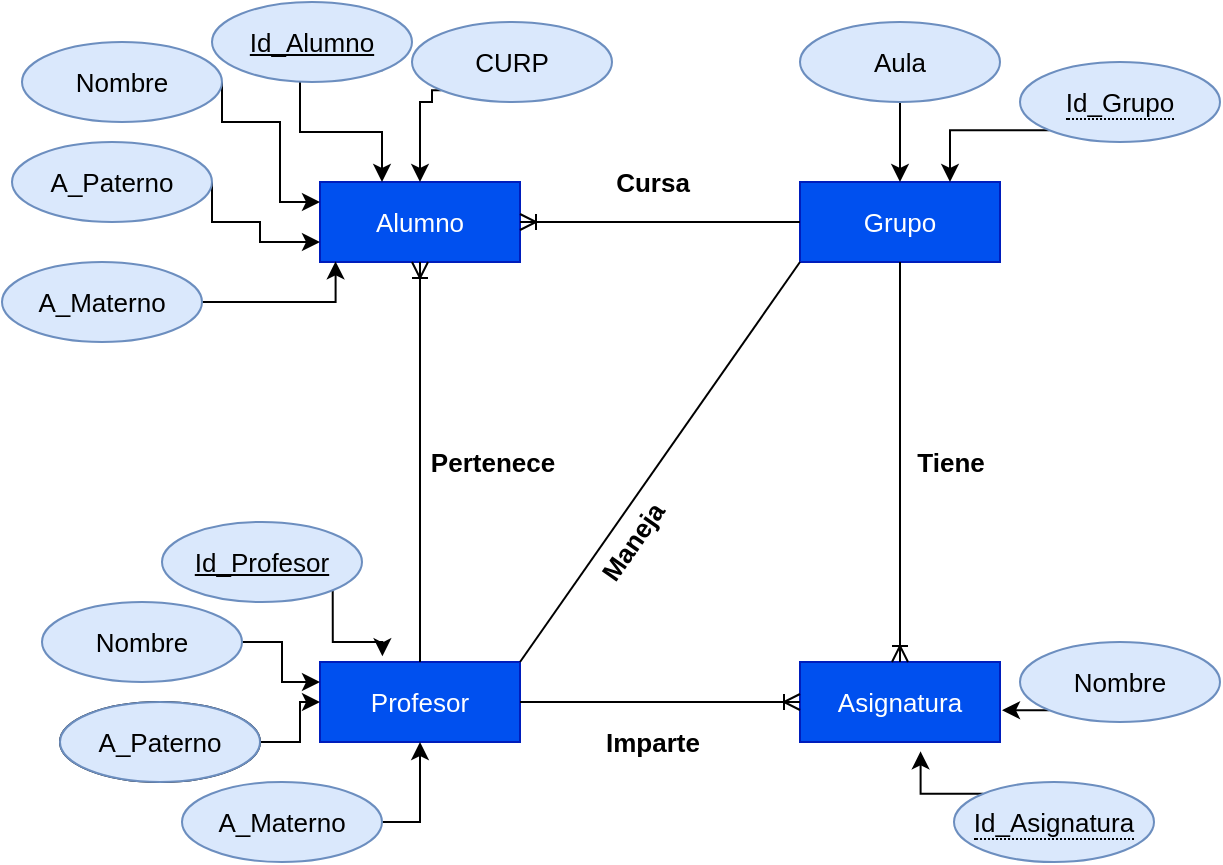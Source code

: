 <mxfile version="12.8.1" type="device"><diagram id="C5RBs43oDa-KdzZeNtuy" name="Page-1"><mxGraphModel dx="857" dy="710" grid="1" gridSize="10" guides="1" tooltips="1" connect="1" arrows="1" fold="1" page="1" pageScale="1" pageWidth="827" pageHeight="1169" math="0" shadow="0"><root><mxCell id="WIyWlLk6GJQsqaUBKTNV-0"/><mxCell id="WIyWlLk6GJQsqaUBKTNV-1" parent="WIyWlLk6GJQsqaUBKTNV-0"/><mxCell id="2VceAcNu7tjhrqamnp3y-4" value="Alumno" style="whiteSpace=wrap;html=1;align=center;fillColor=#0050ef;strokeColor=#001DBC;fontColor=#ffffff;fontSize=13;" vertex="1" parent="WIyWlLk6GJQsqaUBKTNV-1"><mxGeometry x="269" y="210" width="100" height="40" as="geometry"/></mxCell><mxCell id="2VceAcNu7tjhrqamnp3y-13" style="edgeStyle=orthogonalEdgeStyle;rounded=0;orthogonalLoop=1;jettySize=auto;html=1;exitX=1;exitY=1;exitDx=0;exitDy=0;fontSize=13;" edge="1" parent="WIyWlLk6GJQsqaUBKTNV-1" source="2VceAcNu7tjhrqamnp3y-5"><mxGeometry relative="1" as="geometry"><mxPoint x="300" y="210" as="targetPoint"/><Array as="points"><mxPoint x="259" y="154"/><mxPoint x="259" y="185"/><mxPoint x="300" y="185"/><mxPoint x="300" y="210"/></Array></mxGeometry></mxCell><mxCell id="2VceAcNu7tjhrqamnp3y-5" value="Id_Alumno" style="ellipse;whiteSpace=wrap;html=1;align=center;fontStyle=4;fillColor=#dae8fc;strokeColor=#6c8ebf;fontSize=13;" vertex="1" parent="WIyWlLk6GJQsqaUBKTNV-1"><mxGeometry x="215" y="120" width="100" height="40" as="geometry"/></mxCell><mxCell id="2VceAcNu7tjhrqamnp3y-18" style="edgeStyle=orthogonalEdgeStyle;rounded=0;orthogonalLoop=1;jettySize=auto;html=1;exitX=1;exitY=0.5;exitDx=0;exitDy=0;entryX=0;entryY=0.25;entryDx=0;entryDy=0;fontSize=13;" edge="1" parent="WIyWlLk6GJQsqaUBKTNV-1" source="2VceAcNu7tjhrqamnp3y-7" target="2VceAcNu7tjhrqamnp3y-4"><mxGeometry relative="1" as="geometry"><Array as="points"><mxPoint x="249" y="180"/><mxPoint x="249" y="220"/></Array></mxGeometry></mxCell><mxCell id="2VceAcNu7tjhrqamnp3y-7" value="Nombre" style="ellipse;whiteSpace=wrap;html=1;align=center;fillColor=#dae8fc;strokeColor=#6c8ebf;fontSize=13;" vertex="1" parent="WIyWlLk6GJQsqaUBKTNV-1"><mxGeometry x="120" y="140" width="100" height="40" as="geometry"/></mxCell><mxCell id="2VceAcNu7tjhrqamnp3y-17" style="edgeStyle=orthogonalEdgeStyle;rounded=0;orthogonalLoop=1;jettySize=auto;html=1;exitX=0;exitY=1;exitDx=0;exitDy=0;entryX=0.5;entryY=0;entryDx=0;entryDy=0;fontSize=13;" edge="1" parent="WIyWlLk6GJQsqaUBKTNV-1" source="2VceAcNu7tjhrqamnp3y-8" target="2VceAcNu7tjhrqamnp3y-4"><mxGeometry relative="1" as="geometry"><Array as="points"><mxPoint x="325" y="170"/><mxPoint x="319" y="170"/></Array></mxGeometry></mxCell><mxCell id="2VceAcNu7tjhrqamnp3y-8" value="CURP" style="ellipse;whiteSpace=wrap;html=1;align=center;fillColor=#dae8fc;strokeColor=#6c8ebf;fontSize=13;" vertex="1" parent="WIyWlLk6GJQsqaUBKTNV-1"><mxGeometry x="315" y="130" width="100" height="40" as="geometry"/></mxCell><mxCell id="2VceAcNu7tjhrqamnp3y-15" style="edgeStyle=orthogonalEdgeStyle;rounded=0;orthogonalLoop=1;jettySize=auto;html=1;exitX=1;exitY=0.5;exitDx=0;exitDy=0;entryX=0;entryY=0.75;entryDx=0;entryDy=0;fontSize=13;" edge="1" parent="WIyWlLk6GJQsqaUBKTNV-1" source="2VceAcNu7tjhrqamnp3y-9" target="2VceAcNu7tjhrqamnp3y-4"><mxGeometry relative="1" as="geometry"><Array as="points"><mxPoint x="239" y="230"/><mxPoint x="239" y="240"/></Array></mxGeometry></mxCell><mxCell id="2VceAcNu7tjhrqamnp3y-9" value="A_Paterno" style="ellipse;whiteSpace=wrap;html=1;align=center;fillColor=#dae8fc;strokeColor=#6c8ebf;fontSize=13;" vertex="1" parent="WIyWlLk6GJQsqaUBKTNV-1"><mxGeometry x="115" y="190" width="100" height="40" as="geometry"/></mxCell><mxCell id="2VceAcNu7tjhrqamnp3y-69" style="edgeStyle=orthogonalEdgeStyle;rounded=0;orthogonalLoop=1;jettySize=auto;html=1;exitX=1;exitY=0.5;exitDx=0;exitDy=0;entryX=0.078;entryY=0.992;entryDx=0;entryDy=0;entryPerimeter=0;startArrow=none;startFill=0;endArrow=classic;endFill=1;fontSize=13;" edge="1" parent="WIyWlLk6GJQsqaUBKTNV-1" source="2VceAcNu7tjhrqamnp3y-10" target="2VceAcNu7tjhrqamnp3y-4"><mxGeometry relative="1" as="geometry"><Array as="points"><mxPoint x="277" y="270"/></Array></mxGeometry></mxCell><mxCell id="2VceAcNu7tjhrqamnp3y-10" value="A_Materno" style="ellipse;whiteSpace=wrap;html=1;align=center;fillColor=#dae8fc;strokeColor=#6c8ebf;fontSize=13;" vertex="1" parent="WIyWlLk6GJQsqaUBKTNV-1"><mxGeometry x="110" y="250" width="100" height="40" as="geometry"/></mxCell><mxCell id="2VceAcNu7tjhrqamnp3y-20" value="Grupo" style="whiteSpace=wrap;html=1;align=center;fillColor=#0050ef;strokeColor=#001DBC;fontColor=#ffffff;fontSize=13;" vertex="1" parent="WIyWlLk6GJQsqaUBKTNV-1"><mxGeometry x="509" y="210" width="100" height="40" as="geometry"/></mxCell><mxCell id="2VceAcNu7tjhrqamnp3y-27" style="edgeStyle=orthogonalEdgeStyle;rounded=0;orthogonalLoop=1;jettySize=auto;html=1;exitX=0;exitY=1;exitDx=0;exitDy=0;entryX=0.75;entryY=0;entryDx=0;entryDy=0;fontSize=13;" edge="1" parent="WIyWlLk6GJQsqaUBKTNV-1" source="2VceAcNu7tjhrqamnp3y-21" target="2VceAcNu7tjhrqamnp3y-20"><mxGeometry relative="1" as="geometry"/></mxCell><mxCell id="2VceAcNu7tjhrqamnp3y-21" value="&lt;span style=&quot;border-bottom: 1px dotted; font-size: 13px;&quot;&gt;Id_Grupo&lt;/span&gt;" style="ellipse;whiteSpace=wrap;html=1;align=center;fillColor=#dae8fc;strokeColor=#6c8ebf;fontSize=13;" vertex="1" parent="WIyWlLk6GJQsqaUBKTNV-1"><mxGeometry x="619" y="150" width="100" height="40" as="geometry"/></mxCell><mxCell id="2VceAcNu7tjhrqamnp3y-26" style="edgeStyle=orthogonalEdgeStyle;rounded=0;orthogonalLoop=1;jettySize=auto;html=1;exitX=0.5;exitY=1;exitDx=0;exitDy=0;entryX=0.5;entryY=0;entryDx=0;entryDy=0;fontSize=13;" edge="1" parent="WIyWlLk6GJQsqaUBKTNV-1" source="2VceAcNu7tjhrqamnp3y-23" target="2VceAcNu7tjhrqamnp3y-20"><mxGeometry relative="1" as="geometry"/></mxCell><mxCell id="2VceAcNu7tjhrqamnp3y-23" value="Aula" style="ellipse;whiteSpace=wrap;html=1;align=center;fillColor=#dae8fc;strokeColor=#6c8ebf;fontSize=13;" vertex="1" parent="WIyWlLk6GJQsqaUBKTNV-1"><mxGeometry x="509" y="130" width="100" height="40" as="geometry"/></mxCell><mxCell id="2VceAcNu7tjhrqamnp3y-29" value="Asignatura" style="whiteSpace=wrap;html=1;align=center;fillColor=#0050ef;strokeColor=#001DBC;fontColor=#ffffff;fontSize=13;" vertex="1" parent="WIyWlLk6GJQsqaUBKTNV-1"><mxGeometry x="509" y="450" width="100" height="40" as="geometry"/></mxCell><mxCell id="2VceAcNu7tjhrqamnp3y-55" style="edgeStyle=orthogonalEdgeStyle;rounded=0;orthogonalLoop=1;jettySize=auto;html=1;exitX=0;exitY=0;exitDx=0;exitDy=0;entryX=0.603;entryY=1.117;entryDx=0;entryDy=0;entryPerimeter=0;startArrow=none;startFill=0;endArrow=classic;endFill=1;fontSize=13;" edge="1" parent="WIyWlLk6GJQsqaUBKTNV-1" source="2VceAcNu7tjhrqamnp3y-30" target="2VceAcNu7tjhrqamnp3y-29"><mxGeometry relative="1" as="geometry"/></mxCell><mxCell id="2VceAcNu7tjhrqamnp3y-30" value="&lt;span style=&quot;border-bottom: 1px dotted; font-size: 13px;&quot;&gt;Id_Asignatura&lt;/span&gt;" style="ellipse;whiteSpace=wrap;html=1;align=center;fillColor=#dae8fc;strokeColor=#6c8ebf;fontSize=13;" vertex="1" parent="WIyWlLk6GJQsqaUBKTNV-1"><mxGeometry x="586" y="510" width="100" height="40" as="geometry"/></mxCell><mxCell id="2VceAcNu7tjhrqamnp3y-58" style="edgeStyle=orthogonalEdgeStyle;rounded=0;orthogonalLoop=1;jettySize=auto;html=1;exitX=0;exitY=1;exitDx=0;exitDy=0;startArrow=none;startFill=0;endArrow=classic;endFill=1;fontSize=13;" edge="1" parent="WIyWlLk6GJQsqaUBKTNV-1" source="2VceAcNu7tjhrqamnp3y-31"><mxGeometry relative="1" as="geometry"><mxPoint x="610" y="473.833" as="targetPoint"/></mxGeometry></mxCell><mxCell id="2VceAcNu7tjhrqamnp3y-31" value="Nombre" style="ellipse;whiteSpace=wrap;html=1;align=center;fillColor=#dae8fc;strokeColor=#6c8ebf;fontSize=13;" vertex="1" parent="WIyWlLk6GJQsqaUBKTNV-1"><mxGeometry x="619" y="440" width="100" height="40" as="geometry"/></mxCell><mxCell id="2VceAcNu7tjhrqamnp3y-32" value="Profesor" style="whiteSpace=wrap;html=1;align=center;fillColor=#0050ef;strokeColor=#001DBC;fontColor=#ffffff;fontSize=13;" vertex="1" parent="WIyWlLk6GJQsqaUBKTNV-1"><mxGeometry x="269" y="450" width="100" height="40" as="geometry"/></mxCell><mxCell id="2VceAcNu7tjhrqamnp3y-52" style="edgeStyle=orthogonalEdgeStyle;rounded=0;orthogonalLoop=1;jettySize=auto;html=1;exitX=1;exitY=0.5;exitDx=0;exitDy=0;entryX=0;entryY=0.25;entryDx=0;entryDy=0;startArrow=none;startFill=0;endArrow=classic;endFill=1;fontSize=13;" edge="1" parent="WIyWlLk6GJQsqaUBKTNV-1" source="2VceAcNu7tjhrqamnp3y-33" target="2VceAcNu7tjhrqamnp3y-32"><mxGeometry relative="1" as="geometry"/></mxCell><mxCell id="2VceAcNu7tjhrqamnp3y-33" value="Nombre" style="ellipse;whiteSpace=wrap;html=1;align=center;fillColor=#dae8fc;strokeColor=#6c8ebf;fontSize=13;" vertex="1" parent="WIyWlLk6GJQsqaUBKTNV-1"><mxGeometry x="130" y="420" width="100" height="40" as="geometry"/></mxCell><mxCell id="2VceAcNu7tjhrqamnp3y-34" value="A_Paterno" style="ellipse;whiteSpace=wrap;html=1;align=center;fillColor=#ffffff;gradientColor=none;fontSize=13;" vertex="1" parent="WIyWlLk6GJQsqaUBKTNV-1"><mxGeometry x="139" y="470" width="100" height="40" as="geometry"/></mxCell><mxCell id="2VceAcNu7tjhrqamnp3y-54" style="edgeStyle=orthogonalEdgeStyle;rounded=0;orthogonalLoop=1;jettySize=auto;html=1;exitX=1;exitY=0.5;exitDx=0;exitDy=0;entryX=0.5;entryY=1;entryDx=0;entryDy=0;startArrow=none;startFill=0;endArrow=classic;endFill=1;fontSize=13;" edge="1" parent="WIyWlLk6GJQsqaUBKTNV-1" source="2VceAcNu7tjhrqamnp3y-35" target="2VceAcNu7tjhrqamnp3y-32"><mxGeometry relative="1" as="geometry"><Array as="points"><mxPoint x="319" y="530"/></Array></mxGeometry></mxCell><mxCell id="2VceAcNu7tjhrqamnp3y-35" value="A_Materno" style="ellipse;whiteSpace=wrap;html=1;align=center;fillColor=#dae8fc;strokeColor=#6c8ebf;fontSize=13;" vertex="1" parent="WIyWlLk6GJQsqaUBKTNV-1"><mxGeometry x="200" y="510" width="100" height="40" as="geometry"/></mxCell><mxCell id="2VceAcNu7tjhrqamnp3y-51" style="edgeStyle=orthogonalEdgeStyle;rounded=0;orthogonalLoop=1;jettySize=auto;html=1;exitX=1;exitY=1;exitDx=0;exitDy=0;entryX=0.312;entryY=-0.071;entryDx=0;entryDy=0;entryPerimeter=0;startArrow=none;startFill=0;endArrow=classic;endFill=1;fontSize=13;" edge="1" parent="WIyWlLk6GJQsqaUBKTNV-1" source="2VceAcNu7tjhrqamnp3y-37" target="2VceAcNu7tjhrqamnp3y-32"><mxGeometry relative="1" as="geometry"/></mxCell><mxCell id="2VceAcNu7tjhrqamnp3y-37" value="Id_Profesor" style="ellipse;whiteSpace=wrap;html=1;align=center;fontStyle=4;fillColor=#dae8fc;strokeColor=#6c8ebf;fontSize=13;" vertex="1" parent="WIyWlLk6GJQsqaUBKTNV-1"><mxGeometry x="190" y="380" width="100" height="40" as="geometry"/></mxCell><mxCell id="2VceAcNu7tjhrqamnp3y-41" value="" style="edgeStyle=orthogonalEdgeStyle;fontSize=13;html=1;endArrow=ERoneToMany;entryX=0;entryY=0.5;entryDx=0;entryDy=0;exitX=1;exitY=0.5;exitDx=0;exitDy=0;" edge="1" parent="WIyWlLk6GJQsqaUBKTNV-1" source="2VceAcNu7tjhrqamnp3y-32" target="2VceAcNu7tjhrqamnp3y-29"><mxGeometry width="100" height="100" relative="1" as="geometry"><mxPoint x="390" y="510" as="sourcePoint"/><mxPoint x="430" y="380" as="targetPoint"/></mxGeometry></mxCell><mxCell id="2VceAcNu7tjhrqamnp3y-42" value="" style="fontSize=13;html=1;endArrow=none;startArrow=none;startFill=0;endFill=0;exitX=1;exitY=0;exitDx=0;exitDy=0;entryX=0;entryY=1;entryDx=0;entryDy=0;" edge="1" parent="WIyWlLk6GJQsqaUBKTNV-1" source="2VceAcNu7tjhrqamnp3y-32" target="2VceAcNu7tjhrqamnp3y-20"><mxGeometry width="100" height="100" relative="1" as="geometry"><mxPoint x="370" y="420" as="sourcePoint"/><mxPoint x="470" y="320" as="targetPoint"/></mxGeometry></mxCell><mxCell id="2VceAcNu7tjhrqamnp3y-43" value="" style="edgeStyle=orthogonalEdgeStyle;fontSize=13;html=1;endArrow=ERoneToMany;entryX=0.5;entryY=1;entryDx=0;entryDy=0;exitX=0.5;exitY=0;exitDx=0;exitDy=0;" edge="1" parent="WIyWlLk6GJQsqaUBKTNV-1" source="2VceAcNu7tjhrqamnp3y-32" target="2VceAcNu7tjhrqamnp3y-4"><mxGeometry width="100" height="100" relative="1" as="geometry"><mxPoint x="260" y="320" as="sourcePoint"/><mxPoint x="400" y="320" as="targetPoint"/></mxGeometry></mxCell><mxCell id="2VceAcNu7tjhrqamnp3y-46" value="" style="edgeStyle=orthogonalEdgeStyle;fontSize=13;html=1;endArrow=ERoneToMany;entryX=1;entryY=0.5;entryDx=0;entryDy=0;exitX=0;exitY=0.5;exitDx=0;exitDy=0;" edge="1" parent="WIyWlLk6GJQsqaUBKTNV-1" source="2VceAcNu7tjhrqamnp3y-20" target="2VceAcNu7tjhrqamnp3y-4"><mxGeometry width="100" height="100" relative="1" as="geometry"><mxPoint x="369" y="190.0" as="sourcePoint"/><mxPoint x="509" y="190.0" as="targetPoint"/></mxGeometry></mxCell><mxCell id="2VceAcNu7tjhrqamnp3y-48" value="" style="edgeStyle=orthogonalEdgeStyle;fontSize=13;html=1;endArrow=ERoneToMany;entryX=0.5;entryY=0;entryDx=0;entryDy=0;exitX=0.5;exitY=1;exitDx=0;exitDy=0;" edge="1" parent="WIyWlLk6GJQsqaUBKTNV-1" source="2VceAcNu7tjhrqamnp3y-20" target="2VceAcNu7tjhrqamnp3y-29"><mxGeometry width="100" height="100" relative="1" as="geometry"><mxPoint x="489" y="350" as="sourcePoint"/><mxPoint x="629" y="350" as="targetPoint"/></mxGeometry></mxCell><mxCell id="2VceAcNu7tjhrqamnp3y-53" style="edgeStyle=orthogonalEdgeStyle;rounded=0;orthogonalLoop=1;jettySize=auto;html=1;exitX=1;exitY=0.5;exitDx=0;exitDy=0;startArrow=none;startFill=0;endArrow=classic;endFill=1;fontSize=13;" edge="1" parent="WIyWlLk6GJQsqaUBKTNV-1" source="2VceAcNu7tjhrqamnp3y-49" target="2VceAcNu7tjhrqamnp3y-32"><mxGeometry relative="1" as="geometry"/></mxCell><mxCell id="2VceAcNu7tjhrqamnp3y-49" value="A_Paterno" style="ellipse;whiteSpace=wrap;html=1;align=center;fillColor=#dae8fc;strokeColor=#6c8ebf;fontSize=13;" vertex="1" parent="WIyWlLk6GJQsqaUBKTNV-1"><mxGeometry x="139" y="470" width="100" height="40" as="geometry"/></mxCell><mxCell id="2VceAcNu7tjhrqamnp3y-57" style="edgeStyle=orthogonalEdgeStyle;rounded=0;orthogonalLoop=1;jettySize=auto;html=1;exitX=0.5;exitY=1;exitDx=0;exitDy=0;startArrow=none;startFill=0;endArrow=classic;endFill=1;fontSize=13;" edge="1" parent="WIyWlLk6GJQsqaUBKTNV-1" source="2VceAcNu7tjhrqamnp3y-31" target="2VceAcNu7tjhrqamnp3y-31"><mxGeometry relative="1" as="geometry"/></mxCell><mxCell id="2VceAcNu7tjhrqamnp3y-59" value="Pertenece" style="text;html=1;align=center;verticalAlign=middle;resizable=0;points=[];autosize=1;fontStyle=1;horizontal=1;fontSize=13;" vertex="1" parent="WIyWlLk6GJQsqaUBKTNV-1"><mxGeometry x="315" y="340" width="80" height="20" as="geometry"/></mxCell><mxCell id="2VceAcNu7tjhrqamnp3y-60" value="Cursa" style="text;html=1;align=center;verticalAlign=middle;resizable=0;points=[];autosize=1;fontStyle=1;horizontal=1;fontSize=13;" vertex="1" parent="WIyWlLk6GJQsqaUBKTNV-1"><mxGeometry x="410" y="200" width="50" height="20" as="geometry"/></mxCell><mxCell id="2VceAcNu7tjhrqamnp3y-61" value="Imparte" style="text;html=1;align=center;verticalAlign=middle;resizable=0;points=[];autosize=1;fontStyle=1;horizontal=1;fontSize=13;" vertex="1" parent="WIyWlLk6GJQsqaUBKTNV-1"><mxGeometry x="405" y="480" width="60" height="20" as="geometry"/></mxCell><mxCell id="2VceAcNu7tjhrqamnp3y-62" value="Maneja" style="text;html=1;align=center;verticalAlign=middle;resizable=0;points=[];autosize=1;fontStyle=1;horizontal=1;rotation=305;direction=east;fontSize=13;" vertex="1" parent="WIyWlLk6GJQsqaUBKTNV-1"><mxGeometry x="395" y="380" width="60" height="20" as="geometry"/></mxCell><mxCell id="2VceAcNu7tjhrqamnp3y-63" value="Tiene" style="text;html=1;align=center;verticalAlign=middle;resizable=0;points=[];autosize=1;fontStyle=1;horizontal=1;fontSize=13;" vertex="1" parent="WIyWlLk6GJQsqaUBKTNV-1"><mxGeometry x="559" y="340" width="50" height="20" as="geometry"/></mxCell></root></mxGraphModel></diagram></mxfile>